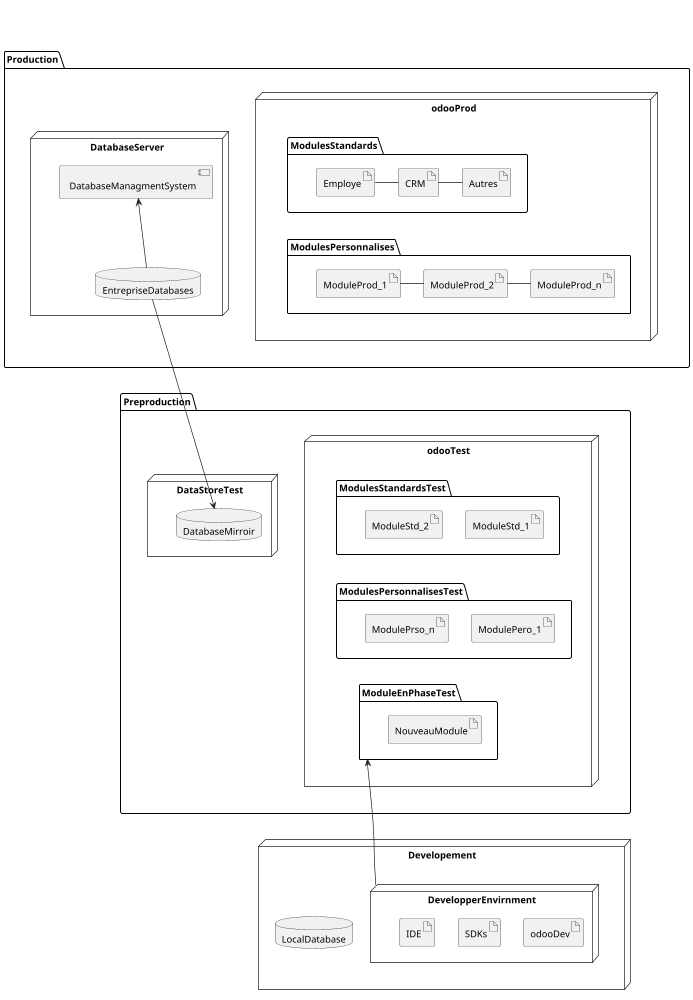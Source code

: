 
@startuml deploy-concepts
' title Déploiment recommandé d'odoo 
scale 100 width
scale 1000 height

folder Production {
   
    node odooProd {
        folder ModulesStandards {
            artifact Employe
            artifact CRM
            artifact Autres
            Employe -right- CRM
            CRM -right- Autres
        }
        folder ModulesPersonnalises {
            artifact ModuleProd_1
            artifact ModuleProd_2
            artifact ModuleProd_n
            ModuleProd_1 -right- ModuleProd_2
            ModuleProd_2 -right- ModuleProd_n

        }
        ModulesStandards -[hidden]down- ModulesPersonnalises
    }

    node DatabaseServer {
        component DatabaseManagmentSystem 
        database EntrepriseDatabases
        EntrepriseDatabases -up-> DatabaseManagmentSystem
    }
    DatabaseServer -[hidden]left- odooProd     
}


folder Preproduction {
    node odooTest {
        folder ModulesStandardsTest{
            artifact ModuleStd_1
            artifact ModuleStd_2
        }
        folder ModulesPersonnalisesTest{
            artifact ModulePero_1
            artifact ModulePrso_n
        }
        folder ModuleEnPhaseTest{
            artifact NouveauModule
        }
        ModulesPersonnalisesTest -[hidden]up- ModulesStandardsTest
        ModuleEnPhaseTest -[hidden]up- ModulesPersonnalisesTest
    }
    node DataStoreTest{
        database DatabaseMirroir
        DatabaseMirroir <-- EntrepriseDatabases
    }
    odooTest -[hidden]right- DataStoreTest

}

node Developement {
    node DevelopperEnvirnment {
        artifact IDE
        artifact SDKs
        artifact odooDev
        IDE -[hidden]right- SDKs
        SDKs -[hidden]right-odooDev
    }
    database LocalDatabase
    DevelopperEnvirnment -up-> ModuleEnPhaseTest
}

Preproduction --[hidden]up- Production
Developement ---[hidden]up- Preproduction

@enduml